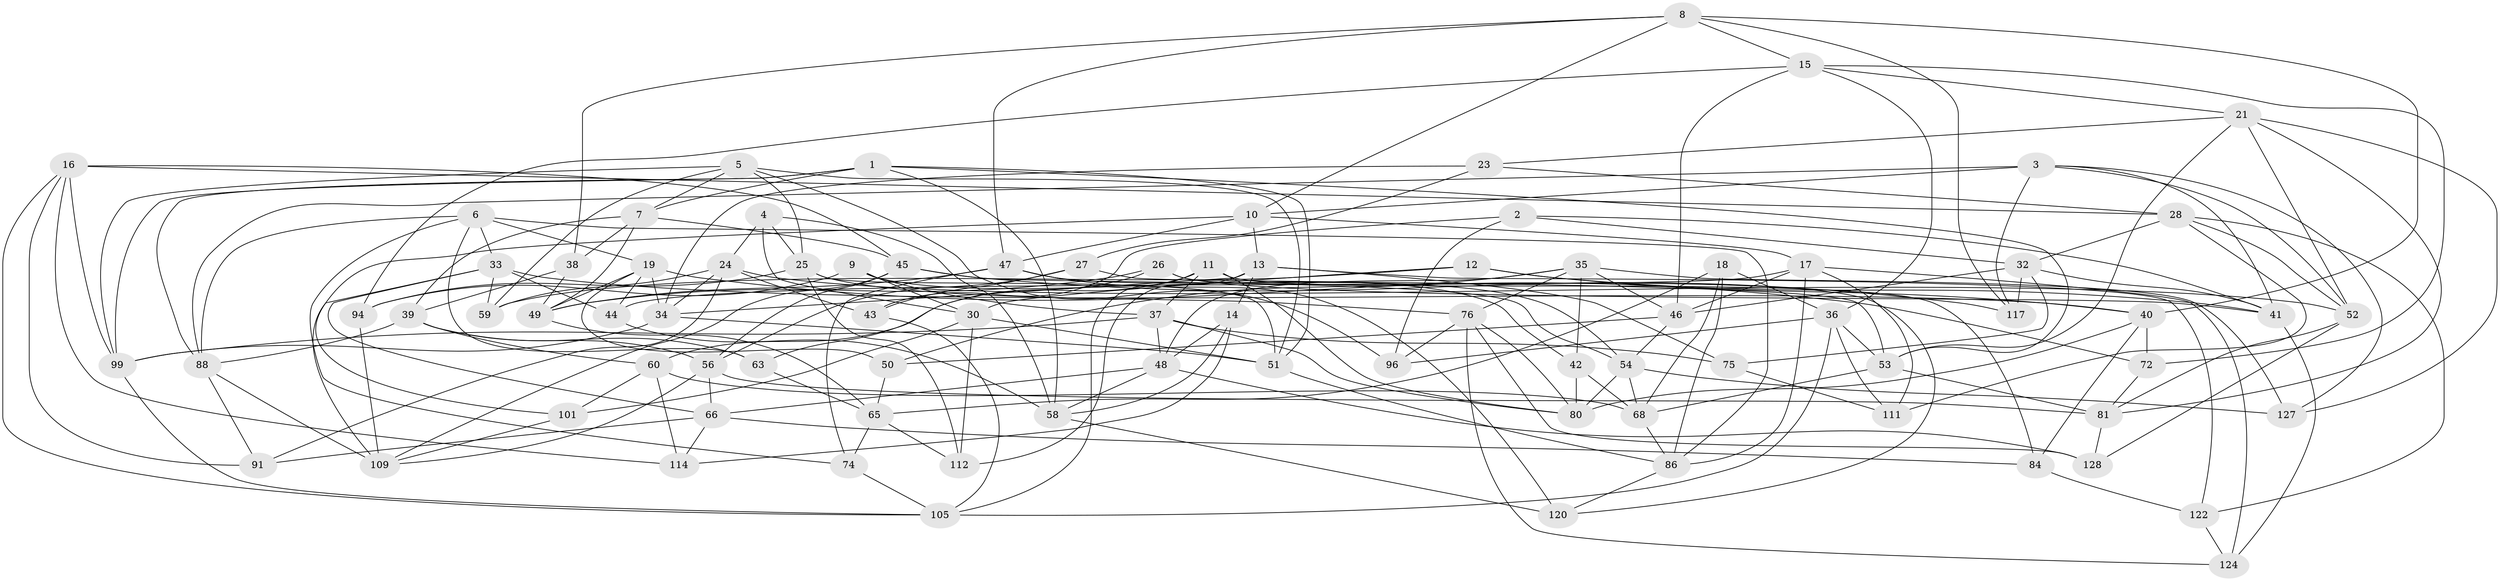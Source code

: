 // Generated by graph-tools (version 1.1) at 2025/52/02/27/25 19:52:30]
// undirected, 83 vertices, 215 edges
graph export_dot {
graph [start="1"]
  node [color=gray90,style=filled];
  1 [super="+92"];
  2;
  3 [super="+107"];
  4;
  5 [super="+132"];
  6 [super="+62"];
  7 [super="+20"];
  8 [super="+103"];
  9;
  10 [super="+64"];
  11 [super="+61"];
  12;
  13 [super="+22"];
  14;
  15 [super="+83"];
  16 [super="+121"];
  17 [super="+89"];
  18;
  19 [super="+29"];
  21 [super="+97"];
  23;
  24 [super="+82"];
  25 [super="+108"];
  26;
  27;
  28 [super="+31"];
  30 [super="+110"];
  32 [super="+85"];
  33 [super="+77"];
  34 [super="+73"];
  35 [super="+78"];
  36 [super="+116"];
  37 [super="+71"];
  38;
  39 [super="+67"];
  40 [super="+87"];
  41 [super="+70"];
  42;
  43;
  44;
  45 [super="+69"];
  46 [super="+57"];
  47 [super="+93"];
  48 [super="+106"];
  49 [super="+100"];
  50;
  51 [super="+131"];
  52 [super="+102"];
  53 [super="+55"];
  54 [super="+118"];
  56 [super="+98"];
  58 [super="+125"];
  59;
  60 [super="+79"];
  63;
  65 [super="+133"];
  66 [super="+104"];
  68 [super="+113"];
  72;
  74;
  75;
  76 [super="+129"];
  80 [super="+90"];
  81 [super="+123"];
  84;
  86 [super="+95"];
  88 [super="+115"];
  91;
  94;
  96;
  99 [super="+119"];
  101;
  105 [super="+130"];
  109 [super="+126"];
  111;
  112;
  114;
  117;
  120;
  122;
  124;
  127;
  128;
  1 -- 99;
  1 -- 7;
  1 -- 88;
  1 -- 51;
  1 -- 58;
  1 -- 53;
  2 -- 43;
  2 -- 96;
  2 -- 41;
  2 -- 32;
  3 -- 117;
  3 -- 41;
  3 -- 88;
  3 -- 10;
  3 -- 127;
  3 -- 52;
  4 -- 30;
  4 -- 25;
  4 -- 24;
  4 -- 58;
  5 -- 25;
  5 -- 59;
  5 -- 51;
  5 -- 96;
  5 -- 99;
  5 -- 7;
  6 -- 19;
  6 -- 33;
  6 -- 63;
  6 -- 88;
  6 -- 74;
  6 -- 86;
  7 -- 45;
  7 -- 38;
  7 -- 49;
  7 -- 39;
  8 -- 117;
  8 -- 40;
  8 -- 10;
  8 -- 38;
  8 -- 15;
  8 -- 47;
  9 -- 94;
  9 -- 37;
  9 -- 42;
  9 -- 30;
  10 -- 13;
  10 -- 101;
  10 -- 47;
  10 -- 17;
  11 -- 105;
  11 -- 60 [weight=2];
  11 -- 80;
  11 -- 84;
  11 -- 37;
  12 -- 59;
  12 -- 40;
  12 -- 41;
  12 -- 30;
  13 -- 75;
  13 -- 14;
  13 -- 112;
  13 -- 122;
  13 -- 34;
  14 -- 58;
  14 -- 114;
  14 -- 48;
  15 -- 36;
  15 -- 94;
  15 -- 72;
  15 -- 21;
  15 -- 46;
  16 -- 91;
  16 -- 28;
  16 -- 45;
  16 -- 105;
  16 -- 114;
  16 -- 99;
  17 -- 124;
  17 -- 86;
  17 -- 44;
  17 -- 46;
  17 -- 111;
  18 -- 68;
  18 -- 36;
  18 -- 86;
  18 -- 65;
  19 -- 72;
  19 -- 44;
  19 -- 50;
  19 -- 49;
  19 -- 34;
  21 -- 23;
  21 -- 81;
  21 -- 52;
  21 -- 127;
  21 -- 53;
  23 -- 28;
  23 -- 27;
  23 -- 34;
  24 -- 34;
  24 -- 43;
  24 -- 91;
  24 -- 59;
  24 -- 52;
  25 -- 51;
  25 -- 112;
  25 -- 76;
  25 -- 94;
  26 -- 120;
  26 -- 63;
  26 -- 49;
  26 -- 41;
  27 -- 43;
  27 -- 56;
  27 -- 53;
  28 -- 111;
  28 -- 32;
  28 -- 122;
  28 -- 52;
  30 -- 101;
  30 -- 112;
  30 -- 51;
  32 -- 41;
  32 -- 46;
  32 -- 75;
  32 -- 117;
  33 -- 66;
  33 -- 59;
  33 -- 44;
  33 -- 40;
  33 -- 109;
  34 -- 99;
  34 -- 51;
  35 -- 50;
  35 -- 127;
  35 -- 76;
  35 -- 48;
  35 -- 42;
  35 -- 46;
  36 -- 105;
  36 -- 96;
  36 -- 53;
  36 -- 111;
  37 -- 48;
  37 -- 99;
  37 -- 75;
  37 -- 80;
  38 -- 39;
  38 -- 49;
  39 -- 63;
  39 -- 56;
  39 -- 88;
  39 -- 60;
  40 -- 84;
  40 -- 72;
  40 -- 80;
  41 -- 124;
  42 -- 68;
  42 -- 80;
  43 -- 105;
  44 -- 58;
  45 -- 56;
  45 -- 117;
  45 -- 109;
  45 -- 54;
  46 -- 50;
  46 -- 54;
  47 -- 74;
  47 -- 120;
  47 -- 49;
  47 -- 54;
  48 -- 58;
  48 -- 128;
  48 -- 66;
  49 -- 65;
  50 -- 65;
  51 -- 86;
  52 -- 128;
  52 -- 81;
  53 -- 68;
  53 -- 81;
  54 -- 68;
  54 -- 127;
  54 -- 80;
  56 -- 66;
  56 -- 109;
  56 -- 81;
  58 -- 120;
  60 -- 114;
  60 -- 68;
  60 -- 101;
  63 -- 65;
  65 -- 112;
  65 -- 74;
  66 -- 91;
  66 -- 114;
  66 -- 84;
  68 -- 86;
  72 -- 81;
  74 -- 105;
  75 -- 111;
  76 -- 124;
  76 -- 128;
  76 -- 96;
  76 -- 80;
  81 -- 128;
  84 -- 122;
  86 -- 120;
  88 -- 91;
  88 -- 109;
  94 -- 109;
  99 -- 105;
  101 -- 109;
  122 -- 124;
}
